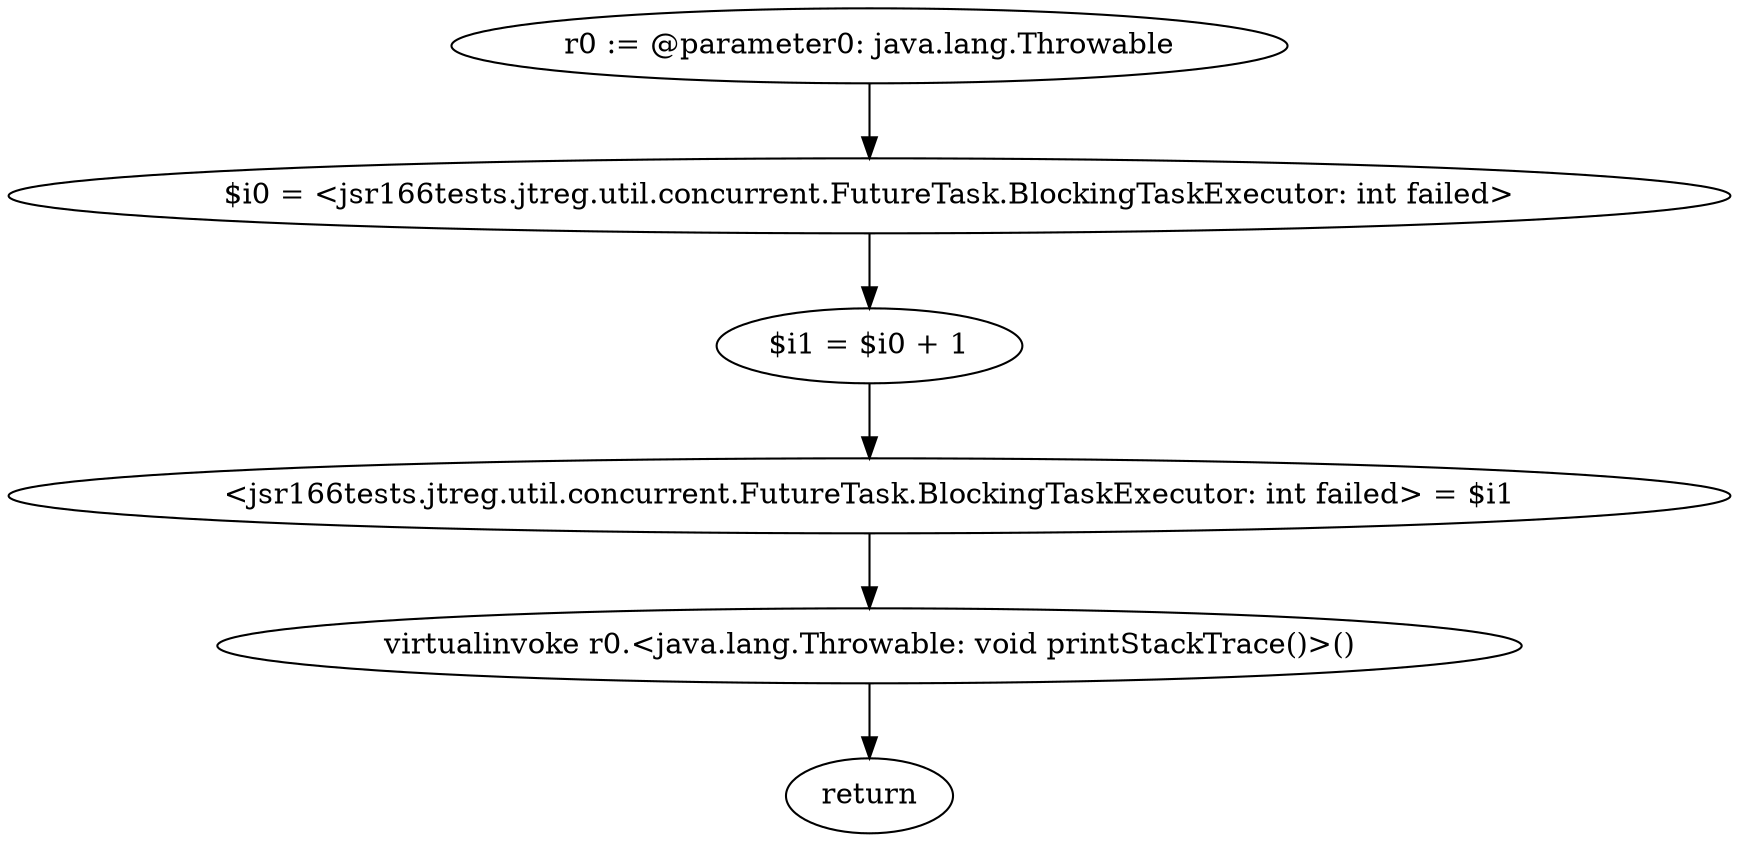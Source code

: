 digraph "unitGraph" {
    "r0 := @parameter0: java.lang.Throwable"
    "$i0 = <jsr166tests.jtreg.util.concurrent.FutureTask.BlockingTaskExecutor: int failed>"
    "$i1 = $i0 + 1"
    "<jsr166tests.jtreg.util.concurrent.FutureTask.BlockingTaskExecutor: int failed> = $i1"
    "virtualinvoke r0.<java.lang.Throwable: void printStackTrace()>()"
    "return"
    "r0 := @parameter0: java.lang.Throwable"->"$i0 = <jsr166tests.jtreg.util.concurrent.FutureTask.BlockingTaskExecutor: int failed>";
    "$i0 = <jsr166tests.jtreg.util.concurrent.FutureTask.BlockingTaskExecutor: int failed>"->"$i1 = $i0 + 1";
    "$i1 = $i0 + 1"->"<jsr166tests.jtreg.util.concurrent.FutureTask.BlockingTaskExecutor: int failed> = $i1";
    "<jsr166tests.jtreg.util.concurrent.FutureTask.BlockingTaskExecutor: int failed> = $i1"->"virtualinvoke r0.<java.lang.Throwable: void printStackTrace()>()";
    "virtualinvoke r0.<java.lang.Throwable: void printStackTrace()>()"->"return";
}
